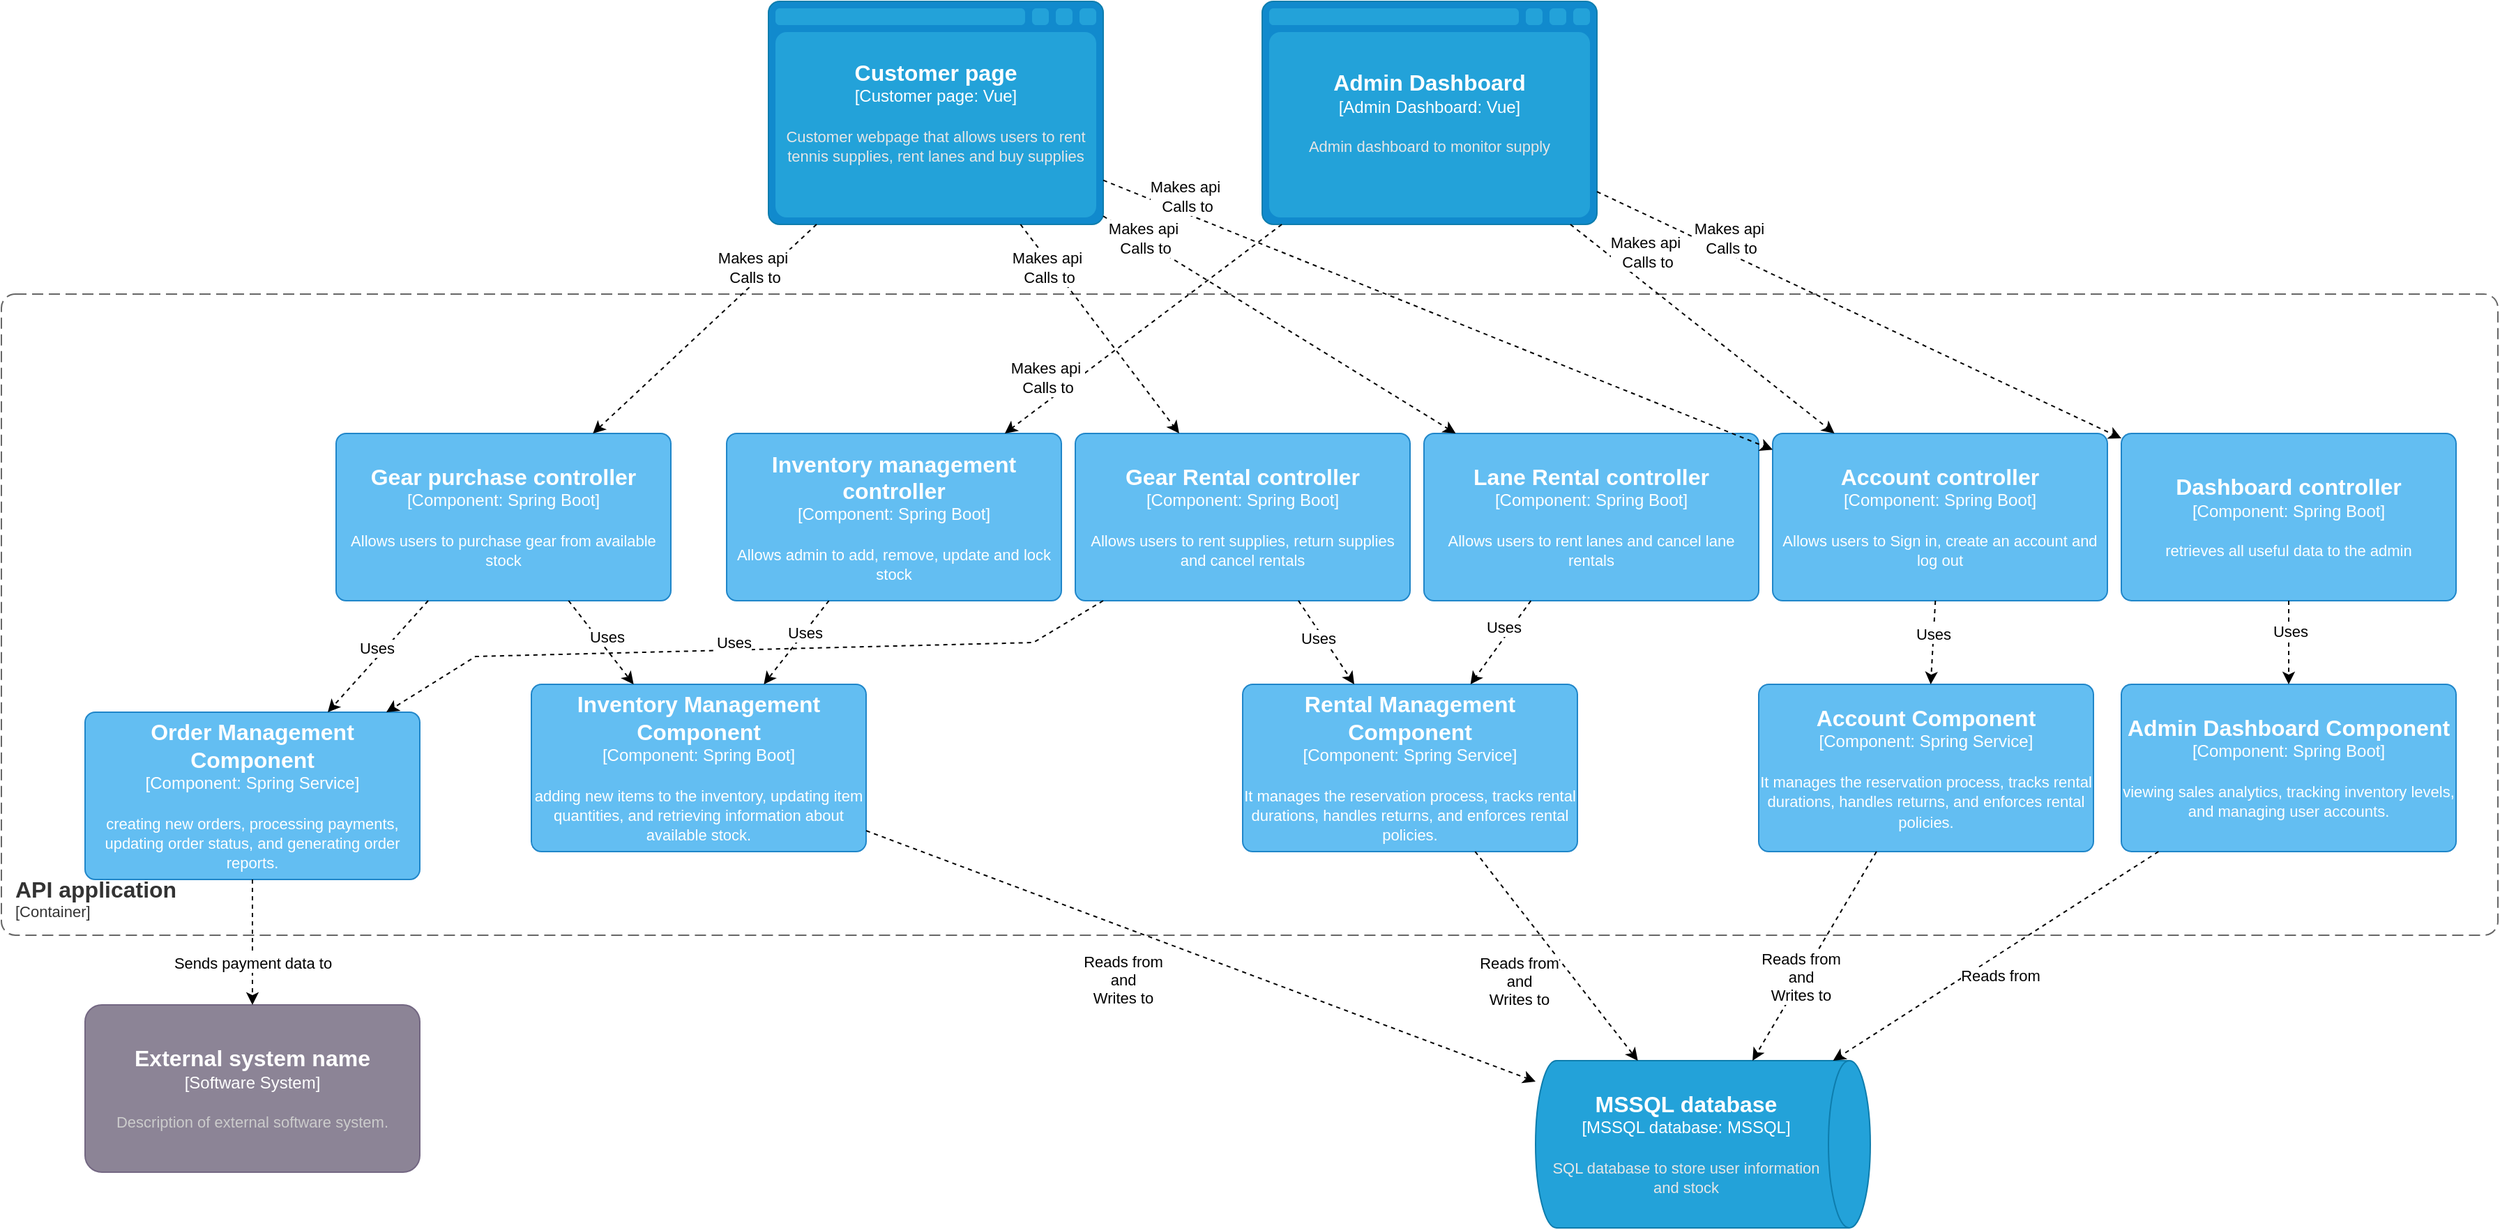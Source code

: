 <mxfile version="24.2.0" type="device">
  <diagram name="Page-1" id="WmI_I4hN1KuVnQdZ8giE">
    <mxGraphModel dx="3471" dy="1189" grid="1" gridSize="10" guides="1" tooltips="1" connect="1" arrows="1" fold="1" page="1" pageScale="1" pageWidth="1169" pageHeight="827" math="0" shadow="0">
      <root>
        <mxCell id="0" />
        <mxCell id="1" parent="0" />
        <object placeholders="1" c4Type="Customer page" c4Container="Customer page" c4Technology="Vue" c4Description="Customer webpage that allows users to rent tennis supplies, rent lanes and buy supplies " label="&lt;font style=&quot;font-size: 16px&quot;&gt;&lt;b&gt;%c4Type%&lt;/b&gt;&lt;/font&gt;&lt;div&gt;[%c4Container%:&amp;nbsp;%c4Technology%]&lt;/div&gt;&lt;br&gt;&lt;div&gt;&lt;font style=&quot;font-size: 11px&quot;&gt;&lt;font color=&quot;#E6E6E6&quot;&gt;%c4Description%&lt;/font&gt;&lt;/div&gt;" id="oHfwdM3cm4YFGu3bYLpl-2">
          <mxCell style="shape=mxgraph.c4.webBrowserContainer2;whiteSpace=wrap;html=1;boundedLbl=1;rounded=0;labelBackgroundColor=none;strokeColor=#118ACD;fillColor=#23A2D9;strokeColor=#118ACD;strokeColor2=#0E7DAD;fontSize=12;fontColor=#ffffff;align=center;metaEdit=1;points=[[0.5,0,0],[1,0.25,0],[1,0.5,0],[1,0.75,0],[0.5,1,0],[0,0.75,0],[0,0.5,0],[0,0.25,0]];resizable=0;" parent="1" vertex="1">
            <mxGeometry x="110" y="210" width="240" height="160" as="geometry" />
          </mxCell>
        </object>
        <object placeholders="1" c4Type="Admin Dashboard" c4Container="Admin Dashboard" c4Technology="Vue" c4Description="Admin dashboard to monitor supply" label="&lt;font style=&quot;font-size: 16px&quot;&gt;&lt;b&gt;%c4Type%&lt;/b&gt;&lt;/font&gt;&lt;div&gt;[%c4Container%:&amp;nbsp;%c4Technology%]&lt;/div&gt;&lt;br&gt;&lt;div&gt;&lt;font style=&quot;font-size: 11px&quot;&gt;&lt;font color=&quot;#E6E6E6&quot;&gt;%c4Description%&lt;/font&gt;&lt;/div&gt;" id="oHfwdM3cm4YFGu3bYLpl-3">
          <mxCell style="shape=mxgraph.c4.webBrowserContainer2;whiteSpace=wrap;html=1;boundedLbl=1;rounded=0;labelBackgroundColor=none;strokeColor=#118ACD;fillColor=#23A2D9;strokeColor=#118ACD;strokeColor2=#0E7DAD;fontSize=12;fontColor=#ffffff;align=center;metaEdit=1;points=[[0.5,0,0],[1,0.25,0],[1,0.5,0],[1,0.75,0],[0.5,1,0],[0,0.75,0],[0,0.5,0],[0,0.25,0]];resizable=0;" parent="1" vertex="1">
            <mxGeometry x="464" y="210" width="240" height="160" as="geometry" />
          </mxCell>
        </object>
        <object placeholders="1" c4Name="API application" c4Type="ContainerScopeBoundary" c4Application="Container" label="&lt;font style=&quot;font-size: 16px&quot;&gt;&lt;b&gt;&lt;div style=&quot;text-align: left&quot;&gt;%c4Name%&lt;/div&gt;&lt;/b&gt;&lt;/font&gt;&lt;div style=&quot;text-align: left&quot;&gt;[%c4Application%]&lt;/div&gt;" id="oHfwdM3cm4YFGu3bYLpl-4">
          <mxCell style="rounded=1;fontSize=11;whiteSpace=wrap;html=1;dashed=1;arcSize=20;fillColor=none;strokeColor=#666666;fontColor=#333333;labelBackgroundColor=none;align=left;verticalAlign=bottom;labelBorderColor=none;spacingTop=0;spacing=10;dashPattern=8 4;metaEdit=1;rotatable=0;perimeter=rectanglePerimeter;noLabel=0;labelPadding=0;allowArrows=0;connectable=0;expand=0;recursiveResize=0;editable=1;pointerEvents=0;absoluteArcSize=1;points=[[0.25,0,0],[0.5,0,0],[0.75,0,0],[1,0.25,0],[1,0.5,0],[1,0.75,0],[0.75,1,0],[0.5,1,0],[0.25,1,0],[0,0.75,0],[0,0.5,0],[0,0.25,0]];" parent="1" vertex="1">
            <mxGeometry x="-440" y="420" width="1790" height="460" as="geometry" />
          </mxCell>
        </object>
        <object placeholders="1" c4Name="Account controller" c4Type="Component" c4Technology="Spring Boot" c4Description="Allows users to Sign in, create an account and log out" label="&lt;font style=&quot;font-size: 16px&quot;&gt;&lt;b&gt;%c4Name%&lt;/b&gt;&lt;/font&gt;&lt;div&gt;[%c4Type%: %c4Technology%]&lt;/div&gt;&lt;br&gt;&lt;div&gt;&lt;font style=&quot;font-size: 11px&quot;&gt;%c4Description%&lt;/font&gt;&lt;/div&gt;" id="oHfwdM3cm4YFGu3bYLpl-9">
          <mxCell style="rounded=1;whiteSpace=wrap;html=1;labelBackgroundColor=none;fillColor=#63BEF2;fontColor=#ffffff;align=center;arcSize=6;strokeColor=#2086C9;metaEdit=1;resizable=0;points=[[0.25,0,0],[0.5,0,0],[0.75,0,0],[1,0.25,0],[1,0.5,0],[1,0.75,0],[0.75,1,0],[0.5,1,0],[0.25,1,0],[0,0.75,0],[0,0.5,0],[0,0.25,0]];" parent="1" vertex="1">
            <mxGeometry x="830" y="520" width="240" height="120" as="geometry" />
          </mxCell>
        </object>
        <object placeholders="1" c4Name="Gear Rental controller" c4Type="Component" c4Technology="Spring Boot" c4Description="Allows users to rent supplies, return supplies and cancel rentals" label="&lt;font style=&quot;font-size: 16px&quot;&gt;&lt;b&gt;%c4Name%&lt;/b&gt;&lt;/font&gt;&lt;div&gt;[%c4Type%: %c4Technology%]&lt;/div&gt;&lt;br&gt;&lt;div&gt;&lt;font style=&quot;font-size: 11px&quot;&gt;%c4Description%&lt;/font&gt;&lt;/div&gt;" id="oHfwdM3cm4YFGu3bYLpl-10">
          <mxCell style="rounded=1;whiteSpace=wrap;html=1;labelBackgroundColor=none;fillColor=#63BEF2;fontColor=#ffffff;align=center;arcSize=6;strokeColor=#2086C9;metaEdit=1;resizable=0;points=[[0.25,0,0],[0.5,0,0],[0.75,0,0],[1,0.25,0],[1,0.5,0],[1,0.75,0],[0.75,1,0],[0.5,1,0],[0.25,1,0],[0,0.75,0],[0,0.5,0],[0,0.25,0]];" parent="1" vertex="1">
            <mxGeometry x="330" y="520" width="240" height="120" as="geometry" />
          </mxCell>
        </object>
        <object placeholders="1" c4Name="Dashboard controller" c4Type="Component" c4Technology="Spring Boot" c4Description="retrieves all useful data to the admin" label="&lt;font style=&quot;font-size: 16px&quot;&gt;&lt;b&gt;%c4Name%&lt;/b&gt;&lt;/font&gt;&lt;div&gt;[%c4Type%: %c4Technology%]&lt;/div&gt;&lt;br&gt;&lt;div&gt;&lt;font style=&quot;font-size: 11px&quot;&gt;%c4Description%&lt;/font&gt;&lt;/div&gt;" id="oHfwdM3cm4YFGu3bYLpl-12">
          <mxCell style="rounded=1;whiteSpace=wrap;html=1;labelBackgroundColor=none;fillColor=#63BEF2;fontColor=#ffffff;align=center;arcSize=6;strokeColor=#2086C9;metaEdit=1;resizable=0;points=[[0.25,0,0],[0.5,0,0],[0.75,0,0],[1,0.25,0],[1,0.5,0],[1,0.75,0],[0.75,1,0],[0.5,1,0],[0.25,1,0],[0,0.75,0],[0,0.5,0],[0,0.25,0]];" parent="1" vertex="1">
            <mxGeometry x="1080" y="520" width="240" height="120" as="geometry" />
          </mxCell>
        </object>
        <object placeholders="1" c4Name="Inventory management controller" c4Type="Component" c4Technology="Spring Boot" c4Description="Allows admin to add, remove, update and lock stock" label="&lt;font style=&quot;font-size: 16px&quot;&gt;&lt;b&gt;%c4Name%&lt;/b&gt;&lt;/font&gt;&lt;div&gt;[%c4Type%: %c4Technology%]&lt;/div&gt;&lt;br&gt;&lt;div&gt;&lt;font style=&quot;font-size: 11px&quot;&gt;%c4Description%&lt;/font&gt;&lt;/div&gt;" id="oHfwdM3cm4YFGu3bYLpl-13">
          <mxCell style="rounded=1;whiteSpace=wrap;html=1;labelBackgroundColor=none;fillColor=#63BEF2;fontColor=#ffffff;align=center;arcSize=6;strokeColor=#2086C9;metaEdit=1;resizable=0;points=[[0.25,0,0],[0.5,0,0],[0.75,0,0],[1,0.25,0],[1,0.5,0],[1,0.75,0],[0.75,1,0],[0.5,1,0],[0.25,1,0],[0,0.75,0],[0,0.5,0],[0,0.25,0]];" parent="1" vertex="1">
            <mxGeometry x="80" y="520" width="240" height="120" as="geometry" />
          </mxCell>
        </object>
        <object placeholders="1" c4Name="Lane Rental controller" c4Type="Component" c4Technology="Spring Boot" c4Description="Allows users to rent lanes and cancel lane rentals" label="&lt;font style=&quot;font-size: 16px&quot;&gt;&lt;b&gt;%c4Name%&lt;/b&gt;&lt;/font&gt;&lt;div&gt;[%c4Type%: %c4Technology%]&lt;/div&gt;&lt;br&gt;&lt;div&gt;&lt;font style=&quot;font-size: 11px&quot;&gt;%c4Description%&lt;/font&gt;&lt;/div&gt;" id="oHfwdM3cm4YFGu3bYLpl-14">
          <mxCell style="rounded=1;whiteSpace=wrap;html=1;labelBackgroundColor=none;fillColor=#63BEF2;fontColor=#ffffff;align=center;arcSize=6;strokeColor=#2086C9;metaEdit=1;resizable=0;points=[[0.25,0,0],[0.5,0,0],[0.75,0,0],[1,0.25,0],[1,0.5,0],[1,0.75,0],[0.75,1,0],[0.5,1,0],[0.25,1,0],[0,0.75,0],[0,0.5,0],[0,0.25,0]];" parent="1" vertex="1">
            <mxGeometry x="580" y="520" width="240" height="120" as="geometry" />
          </mxCell>
        </object>
        <object placeholders="1" c4Name="Gear purchase controller" c4Type="Component" c4Technology="Spring Boot" c4Description="Allows users to purchase gear from available stock" label="&lt;font style=&quot;font-size: 16px&quot;&gt;&lt;b&gt;%c4Name%&lt;/b&gt;&lt;/font&gt;&lt;div&gt;[%c4Type%: %c4Technology%]&lt;/div&gt;&lt;br&gt;&lt;div&gt;&lt;font style=&quot;font-size: 11px&quot;&gt;%c4Description%&lt;/font&gt;&lt;/div&gt;" id="oHfwdM3cm4YFGu3bYLpl-16">
          <mxCell style="rounded=1;whiteSpace=wrap;html=1;labelBackgroundColor=none;fillColor=#63BEF2;fontColor=#ffffff;align=center;arcSize=6;strokeColor=#2086C9;metaEdit=1;resizable=0;points=[[0.25,0,0],[0.5,0,0],[0.75,0,0],[1,0.25,0],[1,0.5,0],[1,0.75,0],[0.75,1,0],[0.5,1,0],[0.25,1,0],[0,0.75,0],[0,0.5,0],[0,0.25,0]];" parent="1" vertex="1">
            <mxGeometry x="-200" y="520" width="240" height="120" as="geometry" />
          </mxCell>
        </object>
        <object placeholders="1" c4Name="Rental Management Component" c4Type="Component" c4Technology="Spring Service" c4Description="It manages the reservation process, tracks rental durations, handles returns, and enforces rental policies." label="&lt;font style=&quot;font-size: 16px&quot;&gt;&lt;b&gt;%c4Name%&lt;/b&gt;&lt;/font&gt;&lt;div&gt;[%c4Type%: %c4Technology%]&lt;/div&gt;&lt;br&gt;&lt;div&gt;&lt;font style=&quot;font-size: 11px&quot;&gt;%c4Description%&lt;/font&gt;&lt;/div&gt;" id="oHfwdM3cm4YFGu3bYLpl-17">
          <mxCell style="rounded=1;whiteSpace=wrap;html=1;labelBackgroundColor=none;fillColor=#63BEF2;fontColor=#ffffff;align=center;arcSize=6;strokeColor=#2086C9;metaEdit=1;resizable=0;points=[[0.25,0,0],[0.5,0,0],[0.75,0,0],[1,0.25,0],[1,0.5,0],[1,0.75,0],[0.75,1,0],[0.5,1,0],[0.25,1,0],[0,0.75,0],[0,0.5,0],[0,0.25,0]];" parent="1" vertex="1">
            <mxGeometry x="450" y="700" width="240" height="120" as="geometry" />
          </mxCell>
        </object>
        <object placeholders="1" c4Name="Account Component" c4Type="Component" c4Technology="Spring Service" c4Description="It manages the reservation process, tracks rental durations, handles returns, and enforces rental policies." label="&lt;font style=&quot;font-size: 16px&quot;&gt;&lt;b&gt;%c4Name%&lt;/b&gt;&lt;/font&gt;&lt;div&gt;[%c4Type%: %c4Technology%]&lt;/div&gt;&lt;br&gt;&lt;div&gt;&lt;font style=&quot;font-size: 11px&quot;&gt;%c4Description%&lt;/font&gt;&lt;/div&gt;" id="oHfwdM3cm4YFGu3bYLpl-18">
          <mxCell style="rounded=1;whiteSpace=wrap;html=1;labelBackgroundColor=none;fillColor=#63BEF2;fontColor=#ffffff;align=center;arcSize=6;strokeColor=#2086C9;metaEdit=1;resizable=0;points=[[0.25,0,0],[0.5,0,0],[0.75,0,0],[1,0.25,0],[1,0.5,0],[1,0.75,0],[0.75,1,0],[0.5,1,0],[0.25,1,0],[0,0.75,0],[0,0.5,0],[0,0.25,0]];" parent="1" vertex="1">
            <mxGeometry x="820" y="700" width="240" height="120" as="geometry" />
          </mxCell>
        </object>
        <object placeholders="1" c4Name="Admin Dashboard Component" c4Type="Component" c4Technology="Spring Boot" c4Description="viewing sales analytics, tracking inventory levels, and managing user accounts." label="&lt;font style=&quot;font-size: 16px&quot;&gt;&lt;b&gt;%c4Name%&lt;/b&gt;&lt;/font&gt;&lt;div&gt;[%c4Type%: %c4Technology%]&lt;/div&gt;&lt;br&gt;&lt;div&gt;&lt;font style=&quot;font-size: 11px&quot;&gt;%c4Description%&lt;/font&gt;&lt;/div&gt;" id="oHfwdM3cm4YFGu3bYLpl-19">
          <mxCell style="rounded=1;whiteSpace=wrap;html=1;labelBackgroundColor=none;fillColor=#63BEF2;fontColor=#ffffff;align=center;arcSize=6;strokeColor=#2086C9;metaEdit=1;resizable=0;points=[[0.25,0,0],[0.5,0,0],[0.75,0,0],[1,0.25,0],[1,0.5,0],[1,0.75,0],[0.75,1,0],[0.5,1,0],[0.25,1,0],[0,0.75,0],[0,0.5,0],[0,0.25,0]];" parent="1" vertex="1">
            <mxGeometry x="1080" y="700" width="240" height="120" as="geometry" />
          </mxCell>
        </object>
        <object placeholders="1" c4Name="Inventory Management Component" c4Type="Component" c4Technology="Spring Boot" c4Description="adding new items to the inventory, updating item quantities, and retrieving information about available stock." label="&lt;font style=&quot;font-size: 16px&quot;&gt;&lt;b&gt;%c4Name%&lt;/b&gt;&lt;/font&gt;&lt;div&gt;[%c4Type%: %c4Technology%]&lt;/div&gt;&lt;br&gt;&lt;div&gt;&lt;font style=&quot;font-size: 11px&quot;&gt;%c4Description%&lt;/font&gt;&lt;/div&gt;" id="oHfwdM3cm4YFGu3bYLpl-20">
          <mxCell style="rounded=1;whiteSpace=wrap;html=1;labelBackgroundColor=none;fillColor=#63BEF2;fontColor=#ffffff;align=center;arcSize=6;strokeColor=#2086C9;metaEdit=1;resizable=0;points=[[0.25,0,0],[0.5,0,0],[0.75,0,0],[1,0.25,0],[1,0.5,0],[1,0.75,0],[0.75,1,0],[0.5,1,0],[0.25,1,0],[0,0.75,0],[0,0.5,0],[0,0.25,0]];" parent="1" vertex="1">
            <mxGeometry x="-60" y="700" width="240" height="120" as="geometry" />
          </mxCell>
        </object>
        <object placeholders="1" c4Name="Order Management Component" c4Type="Component" c4Technology="Spring Service" c4Description="creating new orders, processing payments, updating order status, and generating order reports." label="&lt;font style=&quot;font-size: 16px&quot;&gt;&lt;b&gt;%c4Name%&lt;/b&gt;&lt;/font&gt;&lt;div&gt;[%c4Type%: %c4Technology%]&lt;/div&gt;&lt;br&gt;&lt;div&gt;&lt;font style=&quot;font-size: 11px&quot;&gt;%c4Description%&lt;/font&gt;&lt;/div&gt;" id="oHfwdM3cm4YFGu3bYLpl-21">
          <mxCell style="rounded=1;whiteSpace=wrap;html=1;labelBackgroundColor=none;fillColor=#63BEF2;fontColor=#ffffff;align=center;arcSize=6;strokeColor=#2086C9;metaEdit=1;resizable=0;points=[[0.25,0,0],[0.5,0,0],[0.75,0,0],[1,0.25,0],[1,0.5,0],[1,0.75,0],[0.75,1,0],[0.5,1,0],[0.25,1,0],[0,0.75,0],[0,0.5,0],[0,0.25,0]];" parent="1" vertex="1">
            <mxGeometry x="-380" y="720" width="240" height="120" as="geometry" />
          </mxCell>
        </object>
        <mxCell id="oHfwdM3cm4YFGu3bYLpl-22" value="" style="endArrow=classic;html=1;rounded=0;dashed=1;" parent="1" source="oHfwdM3cm4YFGu3bYLpl-9" target="oHfwdM3cm4YFGu3bYLpl-18" edge="1">
          <mxGeometry width="50" height="50" relative="1" as="geometry">
            <mxPoint x="310" y="490" as="sourcePoint" />
            <mxPoint x="360" y="440" as="targetPoint" />
          </mxGeometry>
        </mxCell>
        <mxCell id="MFqTNvI5NxtNgJqEKBIN-9" value="Uses" style="edgeLabel;html=1;align=center;verticalAlign=middle;resizable=0;points=[];" vertex="1" connectable="0" parent="oHfwdM3cm4YFGu3bYLpl-22">
          <mxGeometry x="-0.208" y="-1" relative="1" as="geometry">
            <mxPoint as="offset" />
          </mxGeometry>
        </mxCell>
        <mxCell id="oHfwdM3cm4YFGu3bYLpl-23" value="" style="endArrow=classic;html=1;rounded=0;dashed=1;" parent="1" source="oHfwdM3cm4YFGu3bYLpl-10" target="oHfwdM3cm4YFGu3bYLpl-17" edge="1">
          <mxGeometry width="50" height="50" relative="1" as="geometry">
            <mxPoint x="590" y="380" as="sourcePoint" />
            <mxPoint x="640" y="330" as="targetPoint" />
          </mxGeometry>
        </mxCell>
        <mxCell id="MFqTNvI5NxtNgJqEKBIN-2" value="Uses" style="edgeLabel;html=1;align=center;verticalAlign=middle;resizable=0;points=[];" vertex="1" connectable="0" parent="oHfwdM3cm4YFGu3bYLpl-23">
          <mxGeometry x="-0.167" y="-3" relative="1" as="geometry">
            <mxPoint as="offset" />
          </mxGeometry>
        </mxCell>
        <mxCell id="oHfwdM3cm4YFGu3bYLpl-24" value="" style="endArrow=classic;html=1;rounded=0;dashed=1;" parent="1" source="oHfwdM3cm4YFGu3bYLpl-14" target="oHfwdM3cm4YFGu3bYLpl-17" edge="1">
          <mxGeometry width="50" height="50" relative="1" as="geometry">
            <mxPoint x="600" y="430" as="sourcePoint" />
            <mxPoint x="650" y="380" as="targetPoint" />
          </mxGeometry>
        </mxCell>
        <mxCell id="MFqTNvI5NxtNgJqEKBIN-3" value="Uses" style="edgeLabel;html=1;align=center;verticalAlign=middle;resizable=0;points=[];" vertex="1" connectable="0" parent="oHfwdM3cm4YFGu3bYLpl-24">
          <mxGeometry x="-0.243" y="-6" relative="1" as="geometry">
            <mxPoint x="1" as="offset" />
          </mxGeometry>
        </mxCell>
        <mxCell id="oHfwdM3cm4YFGu3bYLpl-25" value="" style="endArrow=classic;html=1;rounded=0;dashed=1;" parent="1" source="oHfwdM3cm4YFGu3bYLpl-16" target="oHfwdM3cm4YFGu3bYLpl-20" edge="1">
          <mxGeometry width="50" height="50" relative="1" as="geometry">
            <mxPoint x="190" y="920" as="sourcePoint" />
            <mxPoint x="240" y="870" as="targetPoint" />
          </mxGeometry>
        </mxCell>
        <mxCell id="MFqTNvI5NxtNgJqEKBIN-6" value="Uses" style="edgeLabel;html=1;align=center;verticalAlign=middle;resizable=0;points=[];" vertex="1" connectable="0" parent="oHfwdM3cm4YFGu3bYLpl-25">
          <mxGeometry x="-0.03" y="5" relative="1" as="geometry">
            <mxPoint as="offset" />
          </mxGeometry>
        </mxCell>
        <mxCell id="oHfwdM3cm4YFGu3bYLpl-26" value="" style="endArrow=classic;html=1;rounded=0;dashed=1;" parent="1" source="oHfwdM3cm4YFGu3bYLpl-16" target="oHfwdM3cm4YFGu3bYLpl-21" edge="1">
          <mxGeometry width="50" height="50" relative="1" as="geometry">
            <mxPoint x="-700" y="390" as="sourcePoint" />
            <mxPoint x="-650" y="340" as="targetPoint" />
          </mxGeometry>
        </mxCell>
        <mxCell id="MFqTNvI5NxtNgJqEKBIN-5" value="Uses" style="edgeLabel;html=1;align=center;verticalAlign=middle;resizable=0;points=[];" vertex="1" connectable="0" parent="oHfwdM3cm4YFGu3bYLpl-26">
          <mxGeometry x="-0.083" y="-5" relative="1" as="geometry">
            <mxPoint as="offset" />
          </mxGeometry>
        </mxCell>
        <mxCell id="oHfwdM3cm4YFGu3bYLpl-27" value="" style="endArrow=classic;html=1;rounded=0;dashed=1;" parent="1" source="oHfwdM3cm4YFGu3bYLpl-12" target="oHfwdM3cm4YFGu3bYLpl-19" edge="1">
          <mxGeometry width="50" height="50" relative="1" as="geometry">
            <mxPoint x="1010" y="380" as="sourcePoint" />
            <mxPoint x="1060" y="330" as="targetPoint" />
          </mxGeometry>
        </mxCell>
        <mxCell id="MFqTNvI5NxtNgJqEKBIN-8" value="Uses" style="edgeLabel;html=1;align=center;verticalAlign=middle;resizable=0;points=[];" vertex="1" connectable="0" parent="oHfwdM3cm4YFGu3bYLpl-27">
          <mxGeometry x="-0.257" y="1" relative="1" as="geometry">
            <mxPoint y="-1" as="offset" />
          </mxGeometry>
        </mxCell>
        <mxCell id="oHfwdM3cm4YFGu3bYLpl-29" value="" style="endArrow=classic;html=1;rounded=0;dashed=1;" parent="1" source="oHfwdM3cm4YFGu3bYLpl-13" target="oHfwdM3cm4YFGu3bYLpl-20" edge="1">
          <mxGeometry width="50" height="50" relative="1" as="geometry">
            <mxPoint x="400" y="510" as="sourcePoint" />
            <mxPoint x="450" y="460" as="targetPoint" />
          </mxGeometry>
        </mxCell>
        <mxCell id="MFqTNvI5NxtNgJqEKBIN-7" value="Uses" style="edgeLabel;html=1;align=center;verticalAlign=middle;resizable=0;points=[];" vertex="1" connectable="0" parent="oHfwdM3cm4YFGu3bYLpl-29">
          <mxGeometry x="-0.253" relative="1" as="geometry">
            <mxPoint as="offset" />
          </mxGeometry>
        </mxCell>
        <object placeholders="1" c4Name="External system name" c4Type="Software System" c4Description="Description of external software system." label="&lt;font style=&quot;font-size: 16px&quot;&gt;&lt;b&gt;%c4Name%&lt;/b&gt;&lt;/font&gt;&lt;div&gt;[%c4Type%]&lt;/div&gt;&lt;br&gt;&lt;div&gt;&lt;font style=&quot;font-size: 11px&quot;&gt;&lt;font color=&quot;#cccccc&quot;&gt;%c4Description%&lt;/font&gt;&lt;/div&gt;" id="MFqTNvI5NxtNgJqEKBIN-1">
          <mxCell style="rounded=1;whiteSpace=wrap;html=1;labelBackgroundColor=none;fillColor=#8C8496;fontColor=#ffffff;align=center;arcSize=10;strokeColor=#736782;metaEdit=1;resizable=0;points=[[0.25,0,0],[0.5,0,0],[0.75,0,0],[1,0.25,0],[1,0.5,0],[1,0.75,0],[0.75,1,0],[0.5,1,0],[0.25,1,0],[0,0.75,0],[0,0.5,0],[0,0.25,0]];" vertex="1" parent="1">
            <mxGeometry x="-380" y="930" width="240" height="120" as="geometry" />
          </mxCell>
        </object>
        <mxCell id="MFqTNvI5NxtNgJqEKBIN-11" value="" style="endArrow=classic;html=1;rounded=0;dashed=1;" edge="1" parent="1" source="oHfwdM3cm4YFGu3bYLpl-10" target="oHfwdM3cm4YFGu3bYLpl-21">
          <mxGeometry width="50" height="50" relative="1" as="geometry">
            <mxPoint x="-139" y="650" as="sourcePoint" />
            <mxPoint x="-221" y="720" as="targetPoint" />
            <Array as="points">
              <mxPoint x="300" y="670" />
              <mxPoint x="-100" y="680" />
            </Array>
          </mxGeometry>
        </mxCell>
        <mxCell id="MFqTNvI5NxtNgJqEKBIN-12" value="Uses" style="edgeLabel;html=1;align=center;verticalAlign=middle;resizable=0;points=[];" vertex="1" connectable="0" parent="MFqTNvI5NxtNgJqEKBIN-11">
          <mxGeometry x="-0.083" y="-5" relative="1" as="geometry">
            <mxPoint x="-28" as="offset" />
          </mxGeometry>
        </mxCell>
        <mxCell id="MFqTNvI5NxtNgJqEKBIN-14" value="" style="endArrow=classic;html=1;rounded=0;dashed=1;" edge="1" parent="1" source="oHfwdM3cm4YFGu3bYLpl-21" target="MFqTNvI5NxtNgJqEKBIN-1">
          <mxGeometry width="50" height="50" relative="1" as="geometry">
            <mxPoint x="-260" y="570" as="sourcePoint" />
            <mxPoint x="-211" y="730" as="targetPoint" />
          </mxGeometry>
        </mxCell>
        <mxCell id="MFqTNvI5NxtNgJqEKBIN-15" value="Sends payment data to" style="edgeLabel;html=1;align=center;verticalAlign=middle;resizable=0;points=[];" vertex="1" connectable="0" parent="MFqTNvI5NxtNgJqEKBIN-14">
          <mxGeometry x="-0.083" y="-5" relative="1" as="geometry">
            <mxPoint x="5" y="18" as="offset" />
          </mxGeometry>
        </mxCell>
        <object placeholders="1" c4Type="MSSQL database" c4Container="MSSQL database" c4Technology="MSSQL" c4Description="SQL database to store user information and stock" label="&lt;font style=&quot;font-size: 16px&quot;&gt;&lt;b&gt;%c4Type%&lt;/b&gt;&lt;/font&gt;&lt;div&gt;[%c4Container%:&amp;nbsp;%c4Technology%]&lt;/div&gt;&lt;br&gt;&lt;div&gt;&lt;font style=&quot;font-size: 11px&quot;&gt;&lt;font color=&quot;#E6E6E6&quot;&gt;%c4Description%&lt;/font&gt;&lt;/div&gt;" id="MFqTNvI5NxtNgJqEKBIN-17">
          <mxCell style="shape=cylinder3;size=15;direction=south;whiteSpace=wrap;html=1;boundedLbl=1;rounded=0;labelBackgroundColor=none;fillColor=#23A2D9;fontSize=12;fontColor=#ffffff;align=center;strokeColor=#0E7DAD;metaEdit=1;points=[[0.5,0,0],[1,0.25,0],[1,0.5,0],[1,0.75,0],[0.5,1,0],[0,0.75,0],[0,0.5,0],[0,0.25,0]];resizable=0;" vertex="1" parent="1">
            <mxGeometry x="660" y="970" width="240" height="120" as="geometry" />
          </mxCell>
        </object>
        <mxCell id="MFqTNvI5NxtNgJqEKBIN-18" value="" style="endArrow=classic;html=1;rounded=0;dashed=1;" edge="1" parent="1" source="oHfwdM3cm4YFGu3bYLpl-18" target="MFqTNvI5NxtNgJqEKBIN-17">
          <mxGeometry width="50" height="50" relative="1" as="geometry">
            <mxPoint x="360" y="770" as="sourcePoint" />
            <mxPoint x="540" y="710" as="targetPoint" />
          </mxGeometry>
        </mxCell>
        <mxCell id="MFqTNvI5NxtNgJqEKBIN-19" value="Reads from&lt;div&gt;and&lt;div&gt;Writes to&lt;/div&gt;&lt;/div&gt;" style="edgeLabel;html=1;align=center;verticalAlign=middle;resizable=0;points=[];" vertex="1" connectable="0" parent="MFqTNvI5NxtNgJqEKBIN-18">
          <mxGeometry x="-0.167" y="-3" relative="1" as="geometry">
            <mxPoint x="-15" y="29" as="offset" />
          </mxGeometry>
        </mxCell>
        <mxCell id="MFqTNvI5NxtNgJqEKBIN-20" value="" style="endArrow=classic;html=1;rounded=0;dashed=1;" edge="1" parent="1" source="oHfwdM3cm4YFGu3bYLpl-17" target="MFqTNvI5NxtNgJqEKBIN-17">
          <mxGeometry width="50" height="50" relative="1" as="geometry">
            <mxPoint x="914" y="830" as="sourcePoint" />
            <mxPoint x="826" y="980" as="targetPoint" />
          </mxGeometry>
        </mxCell>
        <mxCell id="MFqTNvI5NxtNgJqEKBIN-21" value="Reads from&lt;div&gt;and&lt;div&gt;Writes to&lt;/div&gt;&lt;/div&gt;" style="edgeLabel;html=1;align=center;verticalAlign=middle;resizable=0;points=[];" vertex="1" connectable="0" parent="MFqTNvI5NxtNgJqEKBIN-20">
          <mxGeometry x="-0.167" y="-3" relative="1" as="geometry">
            <mxPoint x="-15" y="29" as="offset" />
          </mxGeometry>
        </mxCell>
        <mxCell id="MFqTNvI5NxtNgJqEKBIN-22" value="" style="endArrow=classic;html=1;rounded=0;dashed=1;" edge="1" parent="1" source="oHfwdM3cm4YFGu3bYLpl-19" target="MFqTNvI5NxtNgJqEKBIN-17">
          <mxGeometry width="50" height="50" relative="1" as="geometry">
            <mxPoint x="924" y="840" as="sourcePoint" />
            <mxPoint x="836" y="990" as="targetPoint" />
          </mxGeometry>
        </mxCell>
        <mxCell id="MFqTNvI5NxtNgJqEKBIN-23" value="Reads from" style="edgeLabel;html=1;align=center;verticalAlign=middle;resizable=0;points=[];" vertex="1" connectable="0" parent="MFqTNvI5NxtNgJqEKBIN-22">
          <mxGeometry x="-0.167" y="-3" relative="1" as="geometry">
            <mxPoint x="-15" y="29" as="offset" />
          </mxGeometry>
        </mxCell>
        <mxCell id="MFqTNvI5NxtNgJqEKBIN-24" value="" style="endArrow=classic;html=1;rounded=0;dashed=1;" edge="1" parent="1" source="oHfwdM3cm4YFGu3bYLpl-20" target="MFqTNvI5NxtNgJqEKBIN-17">
          <mxGeometry width="50" height="50" relative="1" as="geometry">
            <mxPoint x="934" y="850" as="sourcePoint" />
            <mxPoint x="846" y="1000" as="targetPoint" />
          </mxGeometry>
        </mxCell>
        <mxCell id="MFqTNvI5NxtNgJqEKBIN-25" value="Reads from&lt;div&gt;and&lt;div&gt;Writes to&lt;/div&gt;&lt;/div&gt;" style="edgeLabel;html=1;align=center;verticalAlign=middle;resizable=0;points=[];" vertex="1" connectable="0" parent="MFqTNvI5NxtNgJqEKBIN-24">
          <mxGeometry x="-0.167" y="-3" relative="1" as="geometry">
            <mxPoint x="-15" y="29" as="offset" />
          </mxGeometry>
        </mxCell>
        <mxCell id="MFqTNvI5NxtNgJqEKBIN-26" value="" style="endArrow=classic;html=1;rounded=0;dashed=1;" edge="1" parent="1" source="oHfwdM3cm4YFGu3bYLpl-2" target="oHfwdM3cm4YFGu3bYLpl-16">
          <mxGeometry width="50" height="50" relative="1" as="geometry">
            <mxPoint x="944" y="860" as="sourcePoint" />
            <mxPoint x="856" y="1010" as="targetPoint" />
          </mxGeometry>
        </mxCell>
        <mxCell id="MFqTNvI5NxtNgJqEKBIN-27" value="Makes api&amp;nbsp;&lt;div&gt;Calls to&lt;/div&gt;" style="edgeLabel;html=1;align=center;verticalAlign=middle;resizable=0;points=[];" vertex="1" connectable="0" parent="MFqTNvI5NxtNgJqEKBIN-26">
          <mxGeometry x="-0.167" y="-3" relative="1" as="geometry">
            <mxPoint x="24" y="-30" as="offset" />
          </mxGeometry>
        </mxCell>
        <mxCell id="MFqTNvI5NxtNgJqEKBIN-28" value="" style="endArrow=classic;html=1;rounded=0;dashed=1;" edge="1" parent="1" source="oHfwdM3cm4YFGu3bYLpl-2" target="oHfwdM3cm4YFGu3bYLpl-10">
          <mxGeometry width="50" height="50" relative="1" as="geometry">
            <mxPoint x="154" y="380" as="sourcePoint" />
            <mxPoint x="-6" y="530" as="targetPoint" />
          </mxGeometry>
        </mxCell>
        <mxCell id="MFqTNvI5NxtNgJqEKBIN-29" value="Makes api&amp;nbsp;&lt;div&gt;Calls to&lt;/div&gt;" style="edgeLabel;html=1;align=center;verticalAlign=middle;resizable=0;points=[];" vertex="1" connectable="0" parent="MFqTNvI5NxtNgJqEKBIN-28">
          <mxGeometry x="-0.167" y="-3" relative="1" as="geometry">
            <mxPoint x="-25" y="-34" as="offset" />
          </mxGeometry>
        </mxCell>
        <mxCell id="MFqTNvI5NxtNgJqEKBIN-30" value="" style="endArrow=classic;html=1;rounded=0;dashed=1;" edge="1" parent="1" source="oHfwdM3cm4YFGu3bYLpl-2" target="oHfwdM3cm4YFGu3bYLpl-14">
          <mxGeometry width="50" height="50" relative="1" as="geometry">
            <mxPoint x="164" y="390" as="sourcePoint" />
            <mxPoint x="4" y="540" as="targetPoint" />
          </mxGeometry>
        </mxCell>
        <mxCell id="MFqTNvI5NxtNgJqEKBIN-31" value="Makes api&amp;nbsp;&lt;div&gt;Calls to&lt;/div&gt;" style="edgeLabel;html=1;align=center;verticalAlign=middle;resizable=0;points=[];" vertex="1" connectable="0" parent="MFqTNvI5NxtNgJqEKBIN-30">
          <mxGeometry x="-0.167" y="-3" relative="1" as="geometry">
            <mxPoint x="-74" y="-52" as="offset" />
          </mxGeometry>
        </mxCell>
        <mxCell id="MFqTNvI5NxtNgJqEKBIN-32" value="" style="endArrow=classic;html=1;rounded=0;dashed=1;" edge="1" parent="1" source="oHfwdM3cm4YFGu3bYLpl-2" target="oHfwdM3cm4YFGu3bYLpl-9">
          <mxGeometry width="50" height="50" relative="1" as="geometry">
            <mxPoint x="174" y="400" as="sourcePoint" />
            <mxPoint x="14" y="550" as="targetPoint" />
          </mxGeometry>
        </mxCell>
        <mxCell id="MFqTNvI5NxtNgJqEKBIN-33" value="Makes api&amp;nbsp;&lt;div&gt;Calls to&lt;/div&gt;" style="edgeLabel;html=1;align=center;verticalAlign=middle;resizable=0;points=[];" vertex="1" connectable="0" parent="MFqTNvI5NxtNgJqEKBIN-32">
          <mxGeometry x="-0.167" y="-3" relative="1" as="geometry">
            <mxPoint x="-139" y="-72" as="offset" />
          </mxGeometry>
        </mxCell>
        <mxCell id="MFqTNvI5NxtNgJqEKBIN-34" value="" style="endArrow=classic;html=1;rounded=0;dashed=1;" edge="1" parent="1" source="oHfwdM3cm4YFGu3bYLpl-3" target="oHfwdM3cm4YFGu3bYLpl-13">
          <mxGeometry width="50" height="50" relative="1" as="geometry">
            <mxPoint x="184" y="410" as="sourcePoint" />
            <mxPoint x="24" y="560" as="targetPoint" />
          </mxGeometry>
        </mxCell>
        <mxCell id="MFqTNvI5NxtNgJqEKBIN-35" value="Makes api&amp;nbsp;&lt;div&gt;Calls to&lt;/div&gt;" style="edgeLabel;html=1;align=center;verticalAlign=middle;resizable=0;points=[];" vertex="1" connectable="0" parent="MFqTNvI5NxtNgJqEKBIN-34">
          <mxGeometry x="-0.167" y="-3" relative="1" as="geometry">
            <mxPoint x="-84" y="50" as="offset" />
          </mxGeometry>
        </mxCell>
        <mxCell id="MFqTNvI5NxtNgJqEKBIN-36" value="" style="endArrow=classic;html=1;rounded=0;dashed=1;" edge="1" parent="1" source="oHfwdM3cm4YFGu3bYLpl-3" target="oHfwdM3cm4YFGu3bYLpl-9">
          <mxGeometry width="50" height="50" relative="1" as="geometry">
            <mxPoint x="194" y="420" as="sourcePoint" />
            <mxPoint x="34" y="570" as="targetPoint" />
          </mxGeometry>
        </mxCell>
        <mxCell id="MFqTNvI5NxtNgJqEKBIN-37" value="Makes api&amp;nbsp;&lt;div&gt;Calls to&lt;/div&gt;" style="edgeLabel;html=1;align=center;verticalAlign=middle;resizable=0;points=[];" vertex="1" connectable="0" parent="MFqTNvI5NxtNgJqEKBIN-36">
          <mxGeometry x="-0.167" y="-3" relative="1" as="geometry">
            <mxPoint x="-22" y="-45" as="offset" />
          </mxGeometry>
        </mxCell>
        <mxCell id="MFqTNvI5NxtNgJqEKBIN-38" value="" style="endArrow=classic;html=1;rounded=0;dashed=1;" edge="1" parent="1" source="oHfwdM3cm4YFGu3bYLpl-3" target="oHfwdM3cm4YFGu3bYLpl-12">
          <mxGeometry width="50" height="50" relative="1" as="geometry">
            <mxPoint x="204" y="430" as="sourcePoint" />
            <mxPoint x="44" y="580" as="targetPoint" />
          </mxGeometry>
        </mxCell>
        <mxCell id="MFqTNvI5NxtNgJqEKBIN-39" value="Makes api&amp;nbsp;&lt;div&gt;Calls to&lt;/div&gt;" style="edgeLabel;html=1;align=center;verticalAlign=middle;resizable=0;points=[];" vertex="1" connectable="0" parent="MFqTNvI5NxtNgJqEKBIN-38">
          <mxGeometry x="-0.167" y="-3" relative="1" as="geometry">
            <mxPoint x="-59" y="-43" as="offset" />
          </mxGeometry>
        </mxCell>
      </root>
    </mxGraphModel>
  </diagram>
</mxfile>
